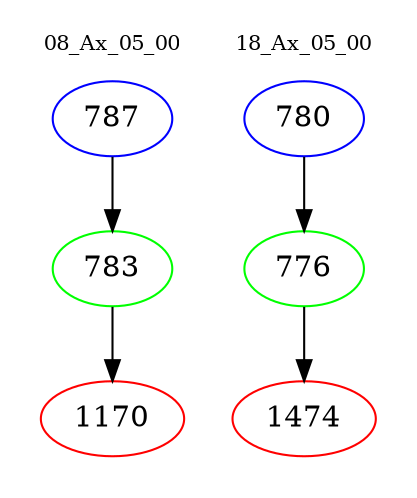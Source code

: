 digraph{
subgraph cluster_0 {
color = white
label = "08_Ax_05_00";
fontsize=10;
T0_787 [label="787", color="blue"]
T0_787 -> T0_783 [color="black"]
T0_783 [label="783", color="green"]
T0_783 -> T0_1170 [color="black"]
T0_1170 [label="1170", color="red"]
}
subgraph cluster_1 {
color = white
label = "18_Ax_05_00";
fontsize=10;
T1_780 [label="780", color="blue"]
T1_780 -> T1_776 [color="black"]
T1_776 [label="776", color="green"]
T1_776 -> T1_1474 [color="black"]
T1_1474 [label="1474", color="red"]
}
}
